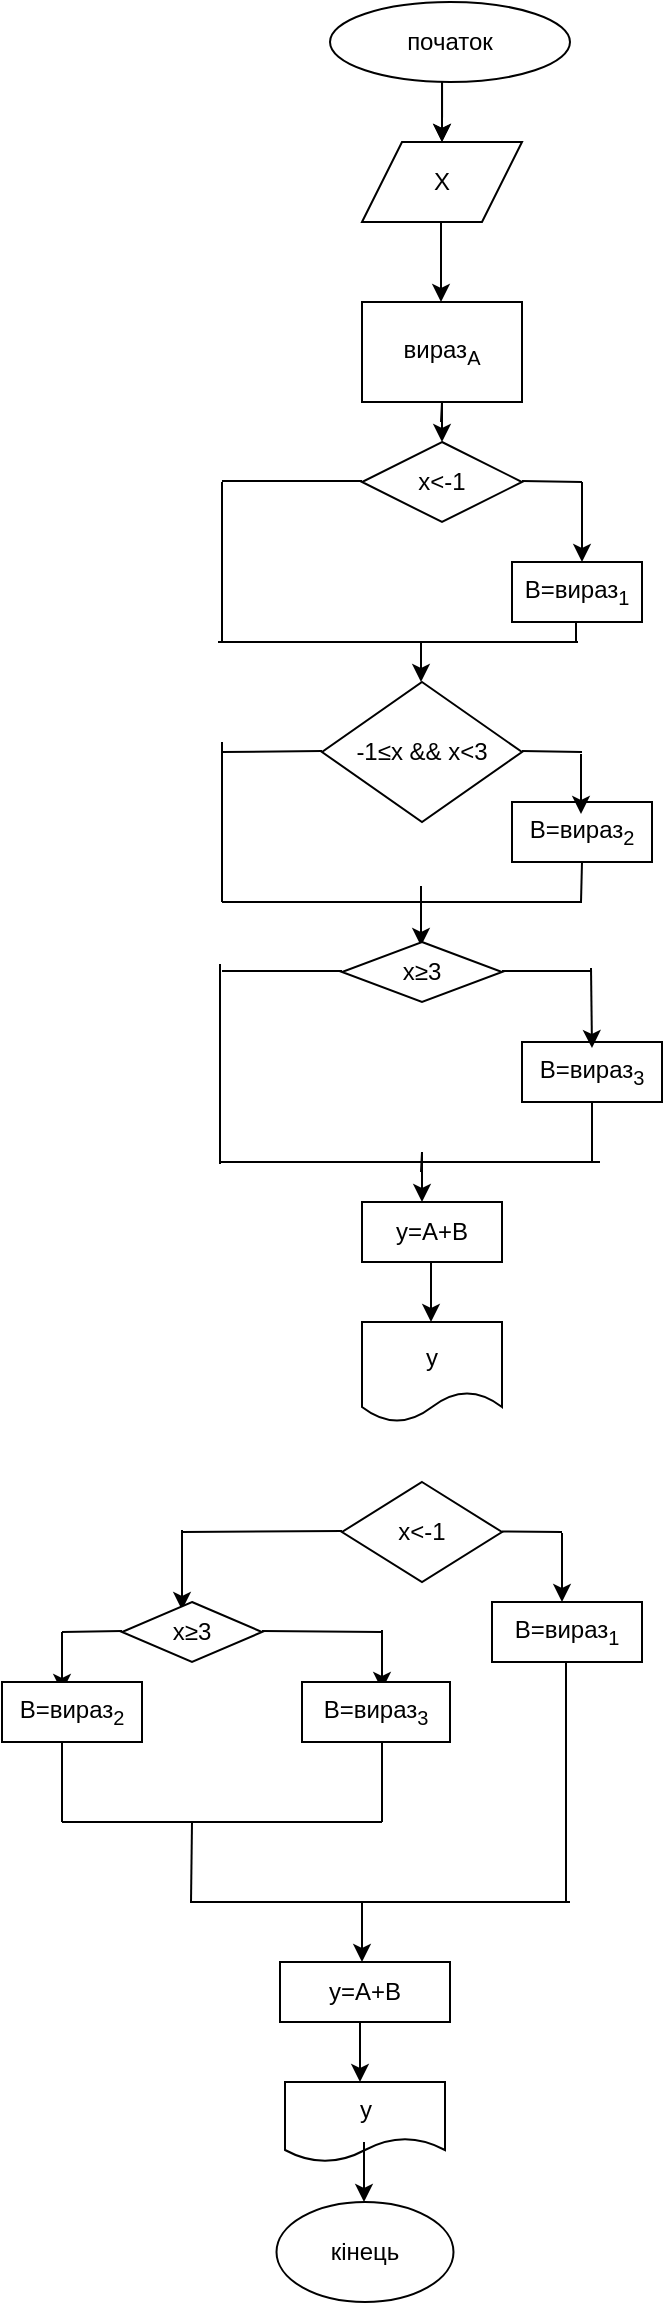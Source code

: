 <mxfile version="22.0.2" type="device">
  <diagram name="Сторінка-1" id="kH-Sm3sERJHA9nx4QMtG">
    <mxGraphModel dx="1050" dy="542" grid="1" gridSize="10" guides="1" tooltips="1" connect="1" arrows="1" fold="1" page="1" pageScale="1" pageWidth="827" pageHeight="1169" math="0" shadow="0">
      <root>
        <mxCell id="0" />
        <mxCell id="1" parent="0" />
        <mxCell id="LMQ09DLQnsgns6uZQvVl-2" value="початок" style="ellipse;whiteSpace=wrap;html=1;" vertex="1" parent="1">
          <mxGeometry x="354" y="10" width="120" height="40" as="geometry" />
        </mxCell>
        <mxCell id="LMQ09DLQnsgns6uZQvVl-6" value="X" style="shape=parallelogram;perimeter=parallelogramPerimeter;whiteSpace=wrap;html=1;fixedSize=1;" vertex="1" parent="1">
          <mxGeometry x="370" y="80" width="80" height="40" as="geometry" />
        </mxCell>
        <mxCell id="LMQ09DLQnsgns6uZQvVl-9" value="" style="endArrow=classic;html=1;rounded=0;exitX=0.467;exitY=1;exitDx=0;exitDy=0;exitPerimeter=0;" edge="1" parent="1" source="LMQ09DLQnsgns6uZQvVl-2">
          <mxGeometry width="50" height="50" relative="1" as="geometry">
            <mxPoint x="410" y="60" as="sourcePoint" />
            <mxPoint x="410" y="80" as="targetPoint" />
          </mxGeometry>
        </mxCell>
        <mxCell id="LMQ09DLQnsgns6uZQvVl-11" value="" style="endArrow=classic;html=1;rounded=0;exitX=0.467;exitY=1;exitDx=0;exitDy=0;exitPerimeter=0;" edge="1" parent="1">
          <mxGeometry width="50" height="50" relative="1" as="geometry">
            <mxPoint x="410" y="50" as="sourcePoint" />
            <mxPoint x="410" y="80" as="targetPoint" />
          </mxGeometry>
        </mxCell>
        <mxCell id="LMQ09DLQnsgns6uZQvVl-20" value="" style="endArrow=classic;html=1;rounded=0;" edge="1" parent="1">
          <mxGeometry width="50" height="50" relative="1" as="geometry">
            <mxPoint x="409.5" y="120" as="sourcePoint" />
            <mxPoint x="409.5" y="160" as="targetPoint" />
            <Array as="points">
              <mxPoint x="409.5" y="140" />
            </Array>
          </mxGeometry>
        </mxCell>
        <mxCell id="LMQ09DLQnsgns6uZQvVl-21" value="вираз&lt;sub&gt;A&lt;/sub&gt;" style="rounded=0;whiteSpace=wrap;html=1;" vertex="1" parent="1">
          <mxGeometry x="370" y="160" width="80" height="50" as="geometry" />
        </mxCell>
        <mxCell id="LMQ09DLQnsgns6uZQvVl-25" value="" style="endArrow=classic;html=1;rounded=0;" edge="1" parent="1">
          <mxGeometry width="50" height="50" relative="1" as="geometry">
            <mxPoint x="409.5" y="220" as="sourcePoint" />
            <mxPoint x="410" y="230" as="targetPoint" />
            <Array as="points">
              <mxPoint x="410" y="210" />
            </Array>
          </mxGeometry>
        </mxCell>
        <mxCell id="LMQ09DLQnsgns6uZQvVl-26" value="x&amp;lt;-1" style="rhombus;whiteSpace=wrap;html=1;" vertex="1" parent="1">
          <mxGeometry x="370" y="230" width="80" height="40" as="geometry" />
        </mxCell>
        <mxCell id="LMQ09DLQnsgns6uZQvVl-31" value="" style="endArrow=none;html=1;rounded=0;" edge="1" parent="1">
          <mxGeometry width="50" height="50" relative="1" as="geometry">
            <mxPoint x="370" y="249.5" as="sourcePoint" />
            <mxPoint x="300" y="249.5" as="targetPoint" />
            <Array as="points">
              <mxPoint x="340" y="249.5" />
            </Array>
          </mxGeometry>
        </mxCell>
        <mxCell id="LMQ09DLQnsgns6uZQvVl-32" value="" style="endArrow=none;html=1;rounded=0;" edge="1" parent="1">
          <mxGeometry width="50" height="50" relative="1" as="geometry">
            <mxPoint x="300" y="330" as="sourcePoint" />
            <mxPoint x="300" y="250" as="targetPoint" />
          </mxGeometry>
        </mxCell>
        <mxCell id="LMQ09DLQnsgns6uZQvVl-37" value="" style="endArrow=none;html=1;rounded=0;" edge="1" parent="1">
          <mxGeometry width="50" height="50" relative="1" as="geometry">
            <mxPoint x="450" y="249.5" as="sourcePoint" />
            <mxPoint x="480" y="250" as="targetPoint" />
          </mxGeometry>
        </mxCell>
        <mxCell id="LMQ09DLQnsgns6uZQvVl-39" value="" style="endArrow=classic;html=1;rounded=0;" edge="1" parent="1">
          <mxGeometry width="50" height="50" relative="1" as="geometry">
            <mxPoint x="480" y="250" as="sourcePoint" />
            <mxPoint x="480" y="290" as="targetPoint" />
          </mxGeometry>
        </mxCell>
        <mxCell id="LMQ09DLQnsgns6uZQvVl-40" value="B=вираз&lt;sub&gt;1&lt;/sub&gt;" style="rounded=0;whiteSpace=wrap;html=1;" vertex="1" parent="1">
          <mxGeometry x="445" y="290" width="65" height="30" as="geometry" />
        </mxCell>
        <mxCell id="LMQ09DLQnsgns6uZQvVl-42" value="-1≤x &amp;amp;&amp;amp; x&amp;lt;3" style="rhombus;whiteSpace=wrap;html=1;" vertex="1" parent="1">
          <mxGeometry x="350" y="350" width="100" height="70" as="geometry" />
        </mxCell>
        <mxCell id="LMQ09DLQnsgns6uZQvVl-49" value="" style="endArrow=none;html=1;rounded=0;" edge="1" parent="1">
          <mxGeometry width="50" height="50" relative="1" as="geometry">
            <mxPoint x="300" y="385" as="sourcePoint" />
            <mxPoint x="350" y="384.5" as="targetPoint" />
          </mxGeometry>
        </mxCell>
        <mxCell id="LMQ09DLQnsgns6uZQvVl-52" value="" style="endArrow=none;html=1;rounded=0;" edge="1" parent="1">
          <mxGeometry width="50" height="50" relative="1" as="geometry">
            <mxPoint x="300" y="460" as="sourcePoint" />
            <mxPoint x="300" y="380" as="targetPoint" />
          </mxGeometry>
        </mxCell>
        <mxCell id="LMQ09DLQnsgns6uZQvVl-57" value="B=вираз&lt;sub style=&quot;border-color: var(--border-color);&quot;&gt;2&lt;/sub&gt;" style="rounded=0;whiteSpace=wrap;html=1;" vertex="1" parent="1">
          <mxGeometry x="445" y="410" width="70" height="30" as="geometry" />
        </mxCell>
        <mxCell id="LMQ09DLQnsgns6uZQvVl-59" value="" style="endArrow=classic;html=1;rounded=0;" edge="1" parent="1">
          <mxGeometry width="50" height="50" relative="1" as="geometry">
            <mxPoint x="399.5" y="452" as="sourcePoint" />
            <mxPoint x="399.5" y="482" as="targetPoint" />
          </mxGeometry>
        </mxCell>
        <mxCell id="LMQ09DLQnsgns6uZQvVl-60" value="" style="endArrow=none;html=1;rounded=0;" edge="1" parent="1">
          <mxGeometry width="50" height="50" relative="1" as="geometry">
            <mxPoint x="320" y="585" as="sourcePoint" />
            <mxPoint x="320" y="585" as="targetPoint" />
            <Array as="points" />
          </mxGeometry>
        </mxCell>
        <mxCell id="LMQ09DLQnsgns6uZQvVl-62" value="x≥3" style="rhombus;whiteSpace=wrap;html=1;" vertex="1" parent="1">
          <mxGeometry x="360" y="480" width="80" height="30" as="geometry" />
        </mxCell>
        <mxCell id="LMQ09DLQnsgns6uZQvVl-63" value="" style="endArrow=none;html=1;rounded=0;" edge="1" parent="1">
          <mxGeometry width="50" height="50" relative="1" as="geometry">
            <mxPoint x="300" y="494.5" as="sourcePoint" />
            <mxPoint x="360" y="494.5" as="targetPoint" />
          </mxGeometry>
        </mxCell>
        <mxCell id="LMQ09DLQnsgns6uZQvVl-64" value="" style="endArrow=none;html=1;rounded=0;" edge="1" parent="1">
          <mxGeometry width="50" height="50" relative="1" as="geometry">
            <mxPoint x="299" y="591" as="sourcePoint" />
            <mxPoint x="299" y="501" as="targetPoint" />
            <Array as="points">
              <mxPoint x="299" y="491" />
            </Array>
          </mxGeometry>
        </mxCell>
        <mxCell id="LMQ09DLQnsgns6uZQvVl-65" value="" style="endArrow=none;html=1;rounded=0;" edge="1" parent="1">
          <mxGeometry width="50" height="50" relative="1" as="geometry">
            <mxPoint x="299" y="590" as="sourcePoint" />
            <mxPoint x="489" y="590" as="targetPoint" />
            <Array as="points">
              <mxPoint x="329" y="590" />
            </Array>
          </mxGeometry>
        </mxCell>
        <mxCell id="LMQ09DLQnsgns6uZQvVl-67" value="" style="endArrow=none;html=1;rounded=0;" edge="1" parent="1">
          <mxGeometry width="50" height="50" relative="1" as="geometry">
            <mxPoint x="440" y="494.5" as="sourcePoint" />
            <mxPoint x="485" y="494.5" as="targetPoint" />
          </mxGeometry>
        </mxCell>
        <mxCell id="LMQ09DLQnsgns6uZQvVl-70" value="B=вираз&lt;sub style=&quot;border-color: var(--border-color);&quot;&gt;3&lt;/sub&gt;" style="rounded=0;whiteSpace=wrap;html=1;" vertex="1" parent="1">
          <mxGeometry x="450" y="530" width="70" height="30" as="geometry" />
        </mxCell>
        <mxCell id="LMQ09DLQnsgns6uZQvVl-72" value="" style="endArrow=classic;html=1;rounded=0;" edge="1" parent="1">
          <mxGeometry width="50" height="50" relative="1" as="geometry">
            <mxPoint x="399.5" y="595" as="sourcePoint" />
            <mxPoint x="400" y="610" as="targetPoint" />
            <Array as="points">
              <mxPoint x="400" y="585" />
            </Array>
          </mxGeometry>
        </mxCell>
        <mxCell id="LMQ09DLQnsgns6uZQvVl-73" value="y=A+B" style="rounded=0;whiteSpace=wrap;html=1;" vertex="1" parent="1">
          <mxGeometry x="370" y="610" width="70" height="30" as="geometry" />
        </mxCell>
        <mxCell id="LMQ09DLQnsgns6uZQvVl-74" value="y" style="shape=document;whiteSpace=wrap;html=1;boundedLbl=1;" vertex="1" parent="1">
          <mxGeometry x="370" y="670" width="70" height="50" as="geometry" />
        </mxCell>
        <mxCell id="LMQ09DLQnsgns6uZQvVl-75" value="" style="endArrow=classic;html=1;rounded=0;" edge="1" parent="1">
          <mxGeometry width="50" height="50" relative="1" as="geometry">
            <mxPoint x="404.5" y="640" as="sourcePoint" />
            <mxPoint x="404.5" y="670" as="targetPoint" />
            <Array as="points">
              <mxPoint x="404.5" y="640" />
            </Array>
          </mxGeometry>
        </mxCell>
        <mxCell id="LMQ09DLQnsgns6uZQvVl-76" value="x&amp;lt;-1" style="rhombus;whiteSpace=wrap;html=1;" vertex="1" parent="1">
          <mxGeometry x="360" y="750" width="80" height="50" as="geometry" />
        </mxCell>
        <mxCell id="LMQ09DLQnsgns6uZQvVl-77" value="" style="endArrow=none;html=1;rounded=0;" edge="1" parent="1">
          <mxGeometry width="50" height="50" relative="1" as="geometry">
            <mxPoint x="280" y="775" as="sourcePoint" />
            <mxPoint x="360" y="774.5" as="targetPoint" />
          </mxGeometry>
        </mxCell>
        <mxCell id="LMQ09DLQnsgns6uZQvVl-80" value="" style="endArrow=classic;html=1;rounded=0;" edge="1" parent="1">
          <mxGeometry width="50" height="50" relative="1" as="geometry">
            <mxPoint x="280" y="774" as="sourcePoint" />
            <mxPoint x="280" y="814" as="targetPoint" />
          </mxGeometry>
        </mxCell>
        <mxCell id="LMQ09DLQnsgns6uZQvVl-81" value="x≥3" style="rhombus;whiteSpace=wrap;html=1;" vertex="1" parent="1">
          <mxGeometry x="250" y="810" width="70" height="30" as="geometry" />
        </mxCell>
        <mxCell id="LMQ09DLQnsgns6uZQvVl-82" value="" style="endArrow=none;html=1;rounded=0;" edge="1" parent="1">
          <mxGeometry width="50" height="50" relative="1" as="geometry">
            <mxPoint x="220" y="825" as="sourcePoint" />
            <mxPoint x="250" y="824.5" as="targetPoint" />
          </mxGeometry>
        </mxCell>
        <mxCell id="LMQ09DLQnsgns6uZQvVl-84" value="" style="endArrow=classic;html=1;rounded=0;" edge="1" parent="1">
          <mxGeometry width="50" height="50" relative="1" as="geometry">
            <mxPoint x="220" y="825" as="sourcePoint" />
            <mxPoint x="220" y="855" as="targetPoint" />
          </mxGeometry>
        </mxCell>
        <mxCell id="LMQ09DLQnsgns6uZQvVl-85" value="B=вираз&lt;sub style=&quot;border-color: var(--border-color);&quot;&gt;2&lt;/sub&gt;" style="rounded=0;whiteSpace=wrap;html=1;" vertex="1" parent="1">
          <mxGeometry x="190" y="850" width="70" height="30" as="geometry" />
        </mxCell>
        <mxCell id="LMQ09DLQnsgns6uZQvVl-87" value="" style="endArrow=none;html=1;rounded=0;" edge="1" parent="1">
          <mxGeometry width="50" height="50" relative="1" as="geometry">
            <mxPoint x="298" y="330" as="sourcePoint" />
            <mxPoint x="478" y="330" as="targetPoint" />
          </mxGeometry>
        </mxCell>
        <mxCell id="LMQ09DLQnsgns6uZQvVl-88" value="" style="endArrow=none;html=1;rounded=0;" edge="1" parent="1">
          <mxGeometry width="50" height="50" relative="1" as="geometry">
            <mxPoint x="477" y="330" as="sourcePoint" />
            <mxPoint x="477" y="320" as="targetPoint" />
          </mxGeometry>
        </mxCell>
        <mxCell id="LMQ09DLQnsgns6uZQvVl-89" value="" style="endArrow=classic;html=1;rounded=0;" edge="1" parent="1">
          <mxGeometry width="50" height="50" relative="1" as="geometry">
            <mxPoint x="399.5" y="330" as="sourcePoint" />
            <mxPoint x="399.5" y="350" as="targetPoint" />
          </mxGeometry>
        </mxCell>
        <mxCell id="LMQ09DLQnsgns6uZQvVl-90" value="" style="endArrow=none;html=1;rounded=0;" edge="1" parent="1">
          <mxGeometry width="50" height="50" relative="1" as="geometry">
            <mxPoint x="300" y="460" as="sourcePoint" />
            <mxPoint x="480" y="460" as="targetPoint" />
          </mxGeometry>
        </mxCell>
        <mxCell id="LMQ09DLQnsgns6uZQvVl-91" value="" style="endArrow=none;html=1;rounded=0;" edge="1" parent="1">
          <mxGeometry width="50" height="50" relative="1" as="geometry">
            <mxPoint x="450" y="384.5" as="sourcePoint" />
            <mxPoint x="480" y="385" as="targetPoint" />
          </mxGeometry>
        </mxCell>
        <mxCell id="LMQ09DLQnsgns6uZQvVl-97" value="" style="endArrow=none;html=1;rounded=0;" edge="1" parent="1">
          <mxGeometry width="50" height="50" relative="1" as="geometry">
            <mxPoint x="479.5" y="460" as="sourcePoint" />
            <mxPoint x="480" y="440" as="targetPoint" />
          </mxGeometry>
        </mxCell>
        <mxCell id="LMQ09DLQnsgns6uZQvVl-98" value="" style="endArrow=classic;html=1;rounded=0;entryX=0.5;entryY=0;entryDx=0;entryDy=0;" edge="1" parent="1">
          <mxGeometry width="50" height="50" relative="1" as="geometry">
            <mxPoint x="484.5" y="493" as="sourcePoint" />
            <mxPoint x="485" y="533" as="targetPoint" />
          </mxGeometry>
        </mxCell>
        <mxCell id="LMQ09DLQnsgns6uZQvVl-101" value="" style="endArrow=classic;html=1;rounded=0;" edge="1" parent="1">
          <mxGeometry width="50" height="50" relative="1" as="geometry">
            <mxPoint x="479.5" y="386" as="sourcePoint" />
            <mxPoint x="479.5" y="416" as="targetPoint" />
          </mxGeometry>
        </mxCell>
        <mxCell id="LMQ09DLQnsgns6uZQvVl-107" value="" style="endArrow=none;html=1;rounded=0;exitX=0.5;exitY=1;exitDx=0;exitDy=0;" edge="1" parent="1" source="LMQ09DLQnsgns6uZQvVl-70">
          <mxGeometry width="50" height="50" relative="1" as="geometry">
            <mxPoint x="484.5" y="565" as="sourcePoint" />
            <mxPoint x="485" y="590" as="targetPoint" />
          </mxGeometry>
        </mxCell>
        <mxCell id="LMQ09DLQnsgns6uZQvVl-108" value="" style="endArrow=none;html=1;rounded=0;" edge="1" parent="1">
          <mxGeometry width="50" height="50" relative="1" as="geometry">
            <mxPoint x="320" y="824.5" as="sourcePoint" />
            <mxPoint x="380" y="825" as="targetPoint" />
          </mxGeometry>
        </mxCell>
        <mxCell id="LMQ09DLQnsgns6uZQvVl-110" value="" style="endArrow=classic;html=1;rounded=0;" edge="1" parent="1">
          <mxGeometry width="50" height="50" relative="1" as="geometry">
            <mxPoint x="380" y="824" as="sourcePoint" />
            <mxPoint x="380" y="854" as="targetPoint" />
          </mxGeometry>
        </mxCell>
        <mxCell id="LMQ09DLQnsgns6uZQvVl-111" value="B=вираз&lt;sub style=&quot;border-color: var(--border-color);&quot;&gt;3&lt;/sub&gt;" style="rounded=0;whiteSpace=wrap;html=1;" vertex="1" parent="1">
          <mxGeometry x="340" y="850" width="74" height="30" as="geometry" />
        </mxCell>
        <mxCell id="LMQ09DLQnsgns6uZQvVl-113" value="" style="endArrow=none;html=1;rounded=0;" edge="1" parent="1">
          <mxGeometry width="50" height="50" relative="1" as="geometry">
            <mxPoint x="220" y="920" as="sourcePoint" />
            <mxPoint x="220" y="880" as="targetPoint" />
          </mxGeometry>
        </mxCell>
        <mxCell id="LMQ09DLQnsgns6uZQvVl-114" value="" style="endArrow=none;html=1;rounded=0;" edge="1" parent="1">
          <mxGeometry width="50" height="50" relative="1" as="geometry">
            <mxPoint x="220" y="920" as="sourcePoint" />
            <mxPoint x="380" y="920" as="targetPoint" />
          </mxGeometry>
        </mxCell>
        <mxCell id="LMQ09DLQnsgns6uZQvVl-117" value="" style="endArrow=none;html=1;rounded=0;" edge="1" parent="1">
          <mxGeometry width="50" height="50" relative="1" as="geometry">
            <mxPoint x="380" y="920" as="sourcePoint" />
            <mxPoint x="380" y="880" as="targetPoint" />
          </mxGeometry>
        </mxCell>
        <mxCell id="LMQ09DLQnsgns6uZQvVl-118" value="" style="endArrow=none;html=1;rounded=0;" edge="1" parent="1">
          <mxGeometry width="50" height="50" relative="1" as="geometry">
            <mxPoint x="440" y="774.75" as="sourcePoint" />
            <mxPoint x="470" y="775" as="targetPoint" />
          </mxGeometry>
        </mxCell>
        <mxCell id="LMQ09DLQnsgns6uZQvVl-119" value="" style="endArrow=classic;html=1;rounded=0;" edge="1" parent="1">
          <mxGeometry width="50" height="50" relative="1" as="geometry">
            <mxPoint x="470" y="775.5" as="sourcePoint" />
            <mxPoint x="470" y="810" as="targetPoint" />
          </mxGeometry>
        </mxCell>
        <mxCell id="LMQ09DLQnsgns6uZQvVl-120" value="B=вираз&lt;sub style=&quot;border-color: var(--border-color);&quot;&gt;1&lt;/sub&gt;" style="rounded=0;whiteSpace=wrap;html=1;" vertex="1" parent="1">
          <mxGeometry x="435" y="810" width="75" height="30" as="geometry" />
        </mxCell>
        <mxCell id="LMQ09DLQnsgns6uZQvVl-121" value="" style="endArrow=none;html=1;rounded=0;" edge="1" parent="1">
          <mxGeometry width="50" height="50" relative="1" as="geometry">
            <mxPoint x="472" y="960" as="sourcePoint" />
            <mxPoint x="472" y="840" as="targetPoint" />
          </mxGeometry>
        </mxCell>
        <mxCell id="LMQ09DLQnsgns6uZQvVl-122" value="" style="endArrow=none;html=1;rounded=0;" edge="1" parent="1">
          <mxGeometry width="50" height="50" relative="1" as="geometry">
            <mxPoint x="284" y="960" as="sourcePoint" />
            <mxPoint x="474" y="960" as="targetPoint" />
          </mxGeometry>
        </mxCell>
        <mxCell id="LMQ09DLQnsgns6uZQvVl-124" value="" style="endArrow=none;html=1;rounded=0;" edge="1" parent="1">
          <mxGeometry width="50" height="50" relative="1" as="geometry">
            <mxPoint x="285" y="920" as="sourcePoint" />
            <mxPoint x="284.5" y="960" as="targetPoint" />
          </mxGeometry>
        </mxCell>
        <mxCell id="LMQ09DLQnsgns6uZQvVl-125" value="" style="endArrow=classic;html=1;rounded=0;" edge="1" parent="1">
          <mxGeometry width="50" height="50" relative="1" as="geometry">
            <mxPoint x="370" y="960" as="sourcePoint" />
            <mxPoint x="370" y="990" as="targetPoint" />
          </mxGeometry>
        </mxCell>
        <mxCell id="LMQ09DLQnsgns6uZQvVl-126" value="y=A+B" style="rounded=0;whiteSpace=wrap;html=1;" vertex="1" parent="1">
          <mxGeometry x="329" y="990" width="85" height="30" as="geometry" />
        </mxCell>
        <mxCell id="LMQ09DLQnsgns6uZQvVl-127" value="y" style="shape=document;whiteSpace=wrap;html=1;boundedLbl=1;" vertex="1" parent="1">
          <mxGeometry x="331.5" y="1050" width="80" height="40" as="geometry" />
        </mxCell>
        <mxCell id="LMQ09DLQnsgns6uZQvVl-129" value="" style="endArrow=classic;html=1;rounded=0;" edge="1" parent="1">
          <mxGeometry width="50" height="50" relative="1" as="geometry">
            <mxPoint x="369" y="1020" as="sourcePoint" />
            <mxPoint x="369" y="1050" as="targetPoint" />
          </mxGeometry>
        </mxCell>
        <mxCell id="LMQ09DLQnsgns6uZQvVl-130" value="кінець" style="ellipse;whiteSpace=wrap;html=1;" vertex="1" parent="1">
          <mxGeometry x="327.25" y="1110" width="88.5" height="50" as="geometry" />
        </mxCell>
        <mxCell id="LMQ09DLQnsgns6uZQvVl-131" value="" style="endArrow=classic;html=1;rounded=0;" edge="1" parent="1">
          <mxGeometry width="50" height="50" relative="1" as="geometry">
            <mxPoint x="371" y="1080" as="sourcePoint" />
            <mxPoint x="371" y="1110" as="targetPoint" />
          </mxGeometry>
        </mxCell>
      </root>
    </mxGraphModel>
  </diagram>
</mxfile>
